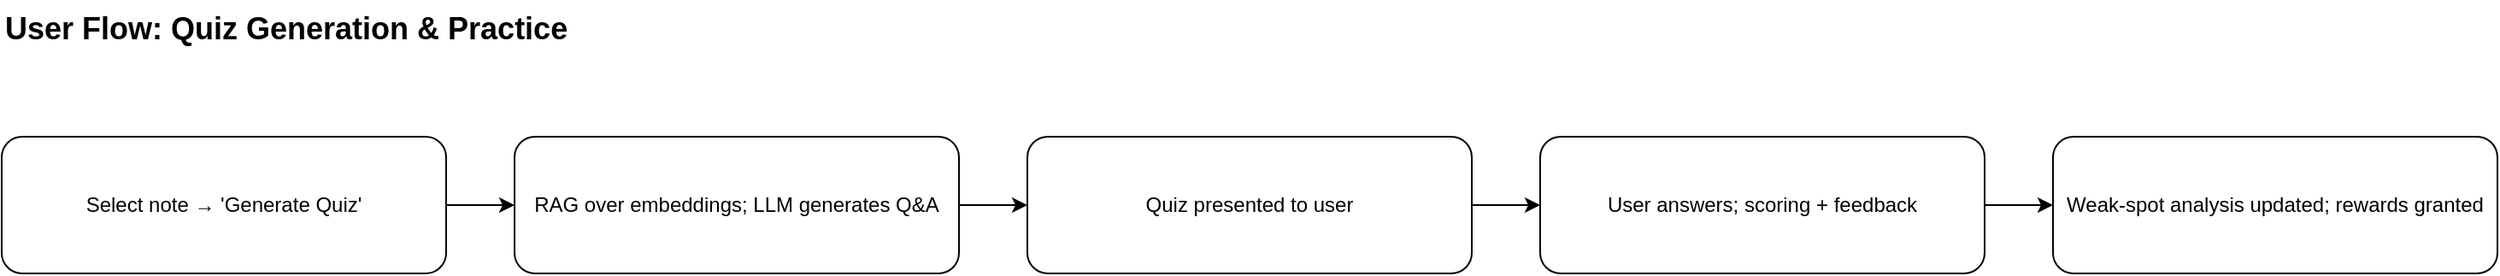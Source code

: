 <mxfile version="22.0.0"><diagram id="1759965770353542" name="User Flow: Quiz Generation &amp; Practice"><mxGraphModel dx="1200" dy="800" grid="1" gridSize="10" guides="1" tooltips="1" connect="1" arrows="1" fold="1" page="1" pageScale="1" pageWidth="2200" pageHeight="1400" math="0" shadow="0"><root><mxCell id="0" /><mxCell id="1" parent="0" /><mxCell id="title" value="User Flow: Quiz Generation &amp; Practice" style="text;whiteSpace=wrap;html=1;fontStyle=1;fontSize=18;" vertex="1" parent="1"><mxGeometry x="60" y="20" width="800" height="40" as="geometry" /></mxCell><mxCell id="s1" value="Select note → 'Generate Quiz'" style="rounded=1;whiteSpace=wrap;html=1;" vertex="1" parent="1"><mxGeometry x="60" y="100" width="260" height="80" as="geometry" /></mxCell><mxCell id="s2" value="RAG over embeddings; LLM generates Q&amp;A" style="rounded=1;whiteSpace=wrap;html=1;" vertex="1" parent="1"><mxGeometry x="360" y="100" width="260" height="80" as="geometry" /></mxCell><mxCell id="e1" value="" style="endArrow=classic;" edge="1" parent="1" source="s1" target="s2"><mxGeometry relative="1" as="geometry" /></mxCell><mxCell id="s3" value="Quiz presented to user" style="rounded=1;whiteSpace=wrap;html=1;" vertex="1" parent="1"><mxGeometry x="660" y="100" width="260" height="80" as="geometry" /></mxCell><mxCell id="e2" value="" style="endArrow=classic;" edge="1" parent="1" source="s2" target="s3"><mxGeometry relative="1" as="geometry" /></mxCell><mxCell id="s4" value="User answers; scoring + feedback" style="rounded=1;whiteSpace=wrap;html=1;" vertex="1" parent="1"><mxGeometry x="960" y="100" width="260" height="80" as="geometry" /></mxCell><mxCell id="e3" value="" style="endArrow=classic;" edge="1" parent="1" source="s3" target="s4"><mxGeometry relative="1" as="geometry" /></mxCell><mxCell id="s5" value="Weak-spot analysis updated; rewards granted" style="rounded=1;whiteSpace=wrap;html=1;" vertex="1" parent="1"><mxGeometry x="1260" y="100" width="260" height="80" as="geometry" /></mxCell><mxCell id="e4" value="" style="endArrow=classic;" edge="1" parent="1" source="s4" target="s5"><mxGeometry relative="1" as="geometry" /></mxCell></root></mxGraphModel></diagram></mxfile>